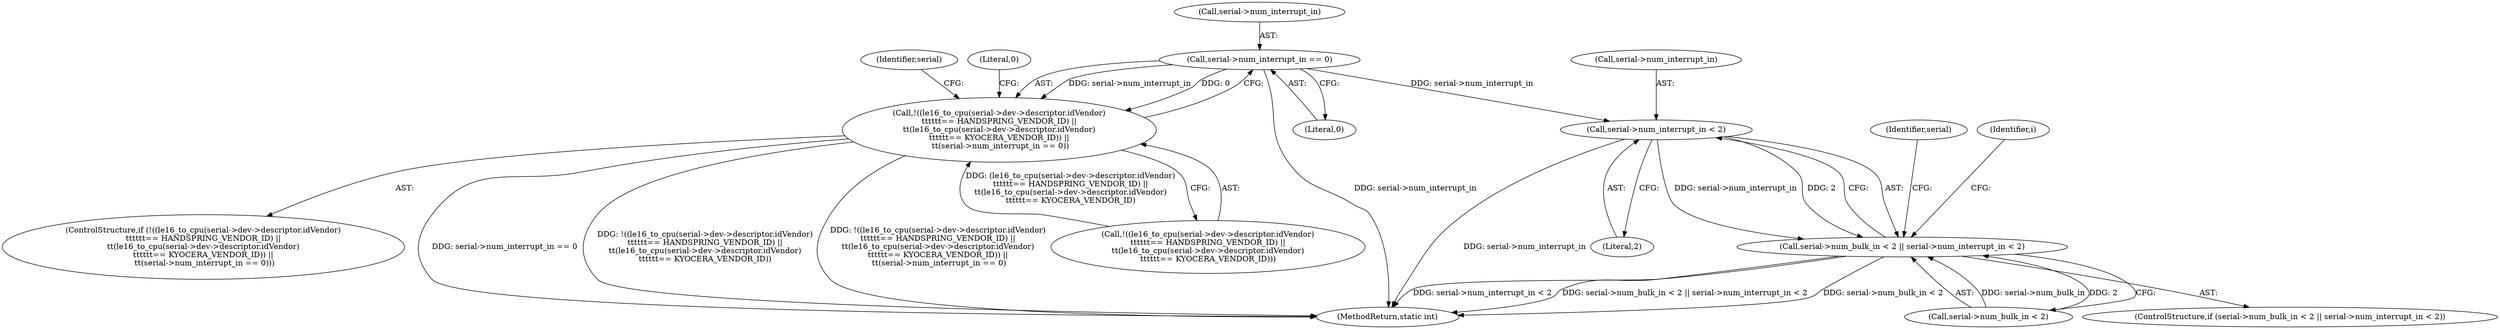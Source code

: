 digraph "0_linux_cac9b50b0d75a1d50d6c056ff65c005f3224c8e0@pointer" {
"1000130" [label="(Call,serial->num_interrupt_in == 0)"];
"1000107" [label="(Call,!((le16_to_cpu(serial->dev->descriptor.idVendor)\n\t\t\t\t\t\t== HANDSPRING_VENDOR_ID) ||\n\t\t(le16_to_cpu(serial->dev->descriptor.idVendor)\n\t\t\t\t\t\t== KYOCERA_VENDOR_ID)) ||\n \t\t(serial->num_interrupt_in == 0))"];
"1000144" [label="(Call,serial->num_interrupt_in < 2)"];
"1000138" [label="(Call,serial->num_bulk_in < 2 || serial->num_interrupt_in < 2)"];
"1000154" [label="(Identifier,serial)"];
"1000108" [label="(Call,!((le16_to_cpu(serial->dev->descriptor.idVendor)\n\t\t\t\t\t\t== HANDSPRING_VENDOR_ID) ||\n\t\t(le16_to_cpu(serial->dev->descriptor.idVendor)\n\t\t\t\t\t\t== KYOCERA_VENDOR_ID)))"];
"1000138" [label="(Call,serial->num_bulk_in < 2 || serial->num_interrupt_in < 2)"];
"1000141" [label="(Identifier,serial)"];
"1000166" [label="(Identifier,i)"];
"1000145" [label="(Call,serial->num_interrupt_in)"];
"1000137" [label="(ControlStructure,if (serial->num_bulk_in < 2 || serial->num_interrupt_in < 2))"];
"1000106" [label="(ControlStructure,if (!((le16_to_cpu(serial->dev->descriptor.idVendor)\n\t\t\t\t\t\t== HANDSPRING_VENDOR_ID) ||\n\t\t(le16_to_cpu(serial->dev->descriptor.idVendor)\n\t\t\t\t\t\t== KYOCERA_VENDOR_ID)) ||\n \t\t(serial->num_interrupt_in == 0)))"];
"1000130" [label="(Call,serial->num_interrupt_in == 0)"];
"1000148" [label="(Literal,2)"];
"1000136" [label="(Literal,0)"];
"1000307" [label="(MethodReturn,static int)"];
"1000139" [label="(Call,serial->num_bulk_in < 2)"];
"1000144" [label="(Call,serial->num_interrupt_in < 2)"];
"1000131" [label="(Call,serial->num_interrupt_in)"];
"1000107" [label="(Call,!((le16_to_cpu(serial->dev->descriptor.idVendor)\n\t\t\t\t\t\t== HANDSPRING_VENDOR_ID) ||\n\t\t(le16_to_cpu(serial->dev->descriptor.idVendor)\n\t\t\t\t\t\t== KYOCERA_VENDOR_ID)) ||\n \t\t(serial->num_interrupt_in == 0))"];
"1000134" [label="(Literal,0)"];
"1000130" -> "1000107"  [label="AST: "];
"1000130" -> "1000134"  [label="CFG: "];
"1000131" -> "1000130"  [label="AST: "];
"1000134" -> "1000130"  [label="AST: "];
"1000107" -> "1000130"  [label="CFG: "];
"1000130" -> "1000307"  [label="DDG: serial->num_interrupt_in"];
"1000130" -> "1000107"  [label="DDG: serial->num_interrupt_in"];
"1000130" -> "1000107"  [label="DDG: 0"];
"1000130" -> "1000144"  [label="DDG: serial->num_interrupt_in"];
"1000107" -> "1000106"  [label="AST: "];
"1000107" -> "1000108"  [label="CFG: "];
"1000108" -> "1000107"  [label="AST: "];
"1000136" -> "1000107"  [label="CFG: "];
"1000141" -> "1000107"  [label="CFG: "];
"1000107" -> "1000307"  [label="DDG: serial->num_interrupt_in == 0"];
"1000107" -> "1000307"  [label="DDG: !((le16_to_cpu(serial->dev->descriptor.idVendor)\n\t\t\t\t\t\t== HANDSPRING_VENDOR_ID) ||\n\t\t(le16_to_cpu(serial->dev->descriptor.idVendor)\n\t\t\t\t\t\t== KYOCERA_VENDOR_ID))"];
"1000107" -> "1000307"  [label="DDG: !((le16_to_cpu(serial->dev->descriptor.idVendor)\n\t\t\t\t\t\t== HANDSPRING_VENDOR_ID) ||\n\t\t(le16_to_cpu(serial->dev->descriptor.idVendor)\n\t\t\t\t\t\t== KYOCERA_VENDOR_ID)) ||\n \t\t(serial->num_interrupt_in == 0)"];
"1000108" -> "1000107"  [label="DDG: (le16_to_cpu(serial->dev->descriptor.idVendor)\n\t\t\t\t\t\t== HANDSPRING_VENDOR_ID) ||\n\t\t(le16_to_cpu(serial->dev->descriptor.idVendor)\n\t\t\t\t\t\t== KYOCERA_VENDOR_ID)"];
"1000144" -> "1000138"  [label="AST: "];
"1000144" -> "1000148"  [label="CFG: "];
"1000145" -> "1000144"  [label="AST: "];
"1000148" -> "1000144"  [label="AST: "];
"1000138" -> "1000144"  [label="CFG: "];
"1000144" -> "1000307"  [label="DDG: serial->num_interrupt_in"];
"1000144" -> "1000138"  [label="DDG: serial->num_interrupt_in"];
"1000144" -> "1000138"  [label="DDG: 2"];
"1000138" -> "1000137"  [label="AST: "];
"1000138" -> "1000139"  [label="CFG: "];
"1000139" -> "1000138"  [label="AST: "];
"1000154" -> "1000138"  [label="CFG: "];
"1000166" -> "1000138"  [label="CFG: "];
"1000138" -> "1000307"  [label="DDG: serial->num_bulk_in < 2"];
"1000138" -> "1000307"  [label="DDG: serial->num_interrupt_in < 2"];
"1000138" -> "1000307"  [label="DDG: serial->num_bulk_in < 2 || serial->num_interrupt_in < 2"];
"1000139" -> "1000138"  [label="DDG: serial->num_bulk_in"];
"1000139" -> "1000138"  [label="DDG: 2"];
}
